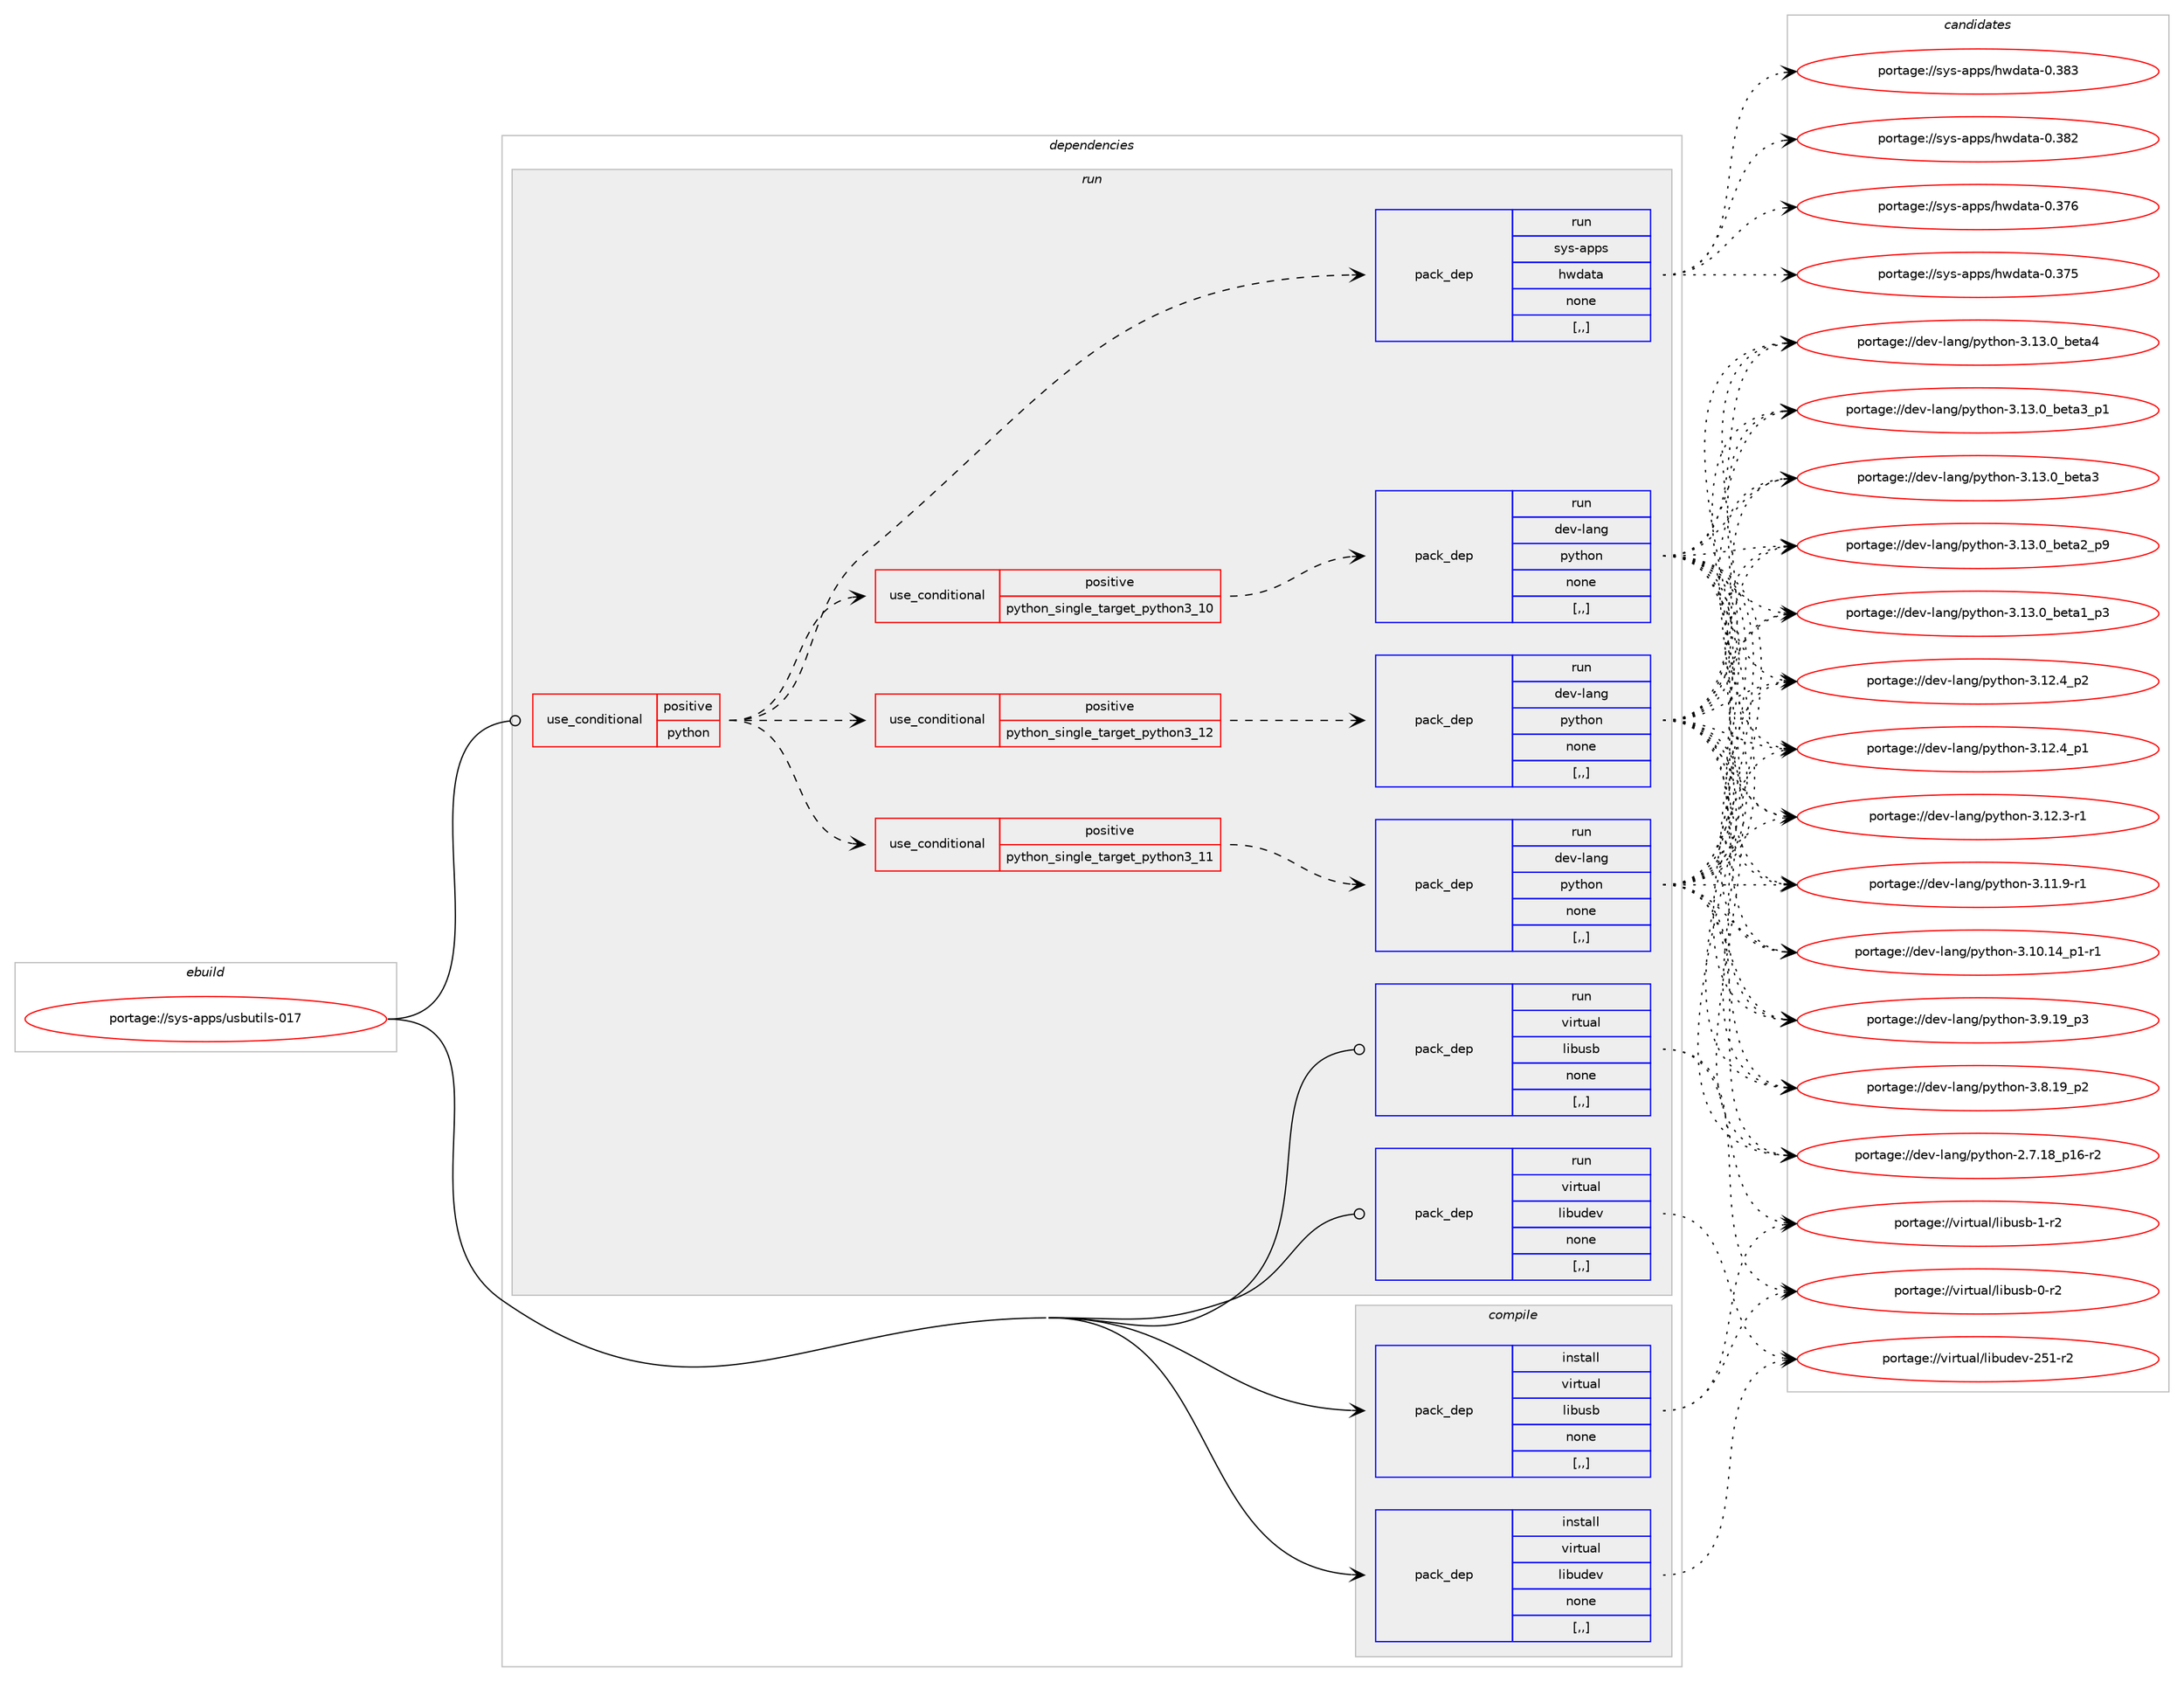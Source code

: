 digraph prolog {

# *************
# Graph options
# *************

newrank=true;
concentrate=true;
compound=true;
graph [rankdir=LR,fontname=Helvetica,fontsize=10,ranksep=1.5];#, ranksep=2.5, nodesep=0.2];
edge  [arrowhead=vee];
node  [fontname=Helvetica,fontsize=10];

# **********
# The ebuild
# **********

subgraph cluster_leftcol {
color=gray;
label=<<i>ebuild</i>>;
id [label="portage://sys-apps/usbutils-017", color=red, width=4, href="../sys-apps/usbutils-017.svg"];
}

# ****************
# The dependencies
# ****************

subgraph cluster_midcol {
color=gray;
label=<<i>dependencies</i>>;
subgraph cluster_compile {
fillcolor="#eeeeee";
style=filled;
label=<<i>compile</i>>;
subgraph pack309919 {
dependency425631 [label=<<TABLE BORDER="0" CELLBORDER="1" CELLSPACING="0" CELLPADDING="4" WIDTH="220"><TR><TD ROWSPAN="6" CELLPADDING="30">pack_dep</TD></TR><TR><TD WIDTH="110">install</TD></TR><TR><TD>virtual</TD></TR><TR><TD>libudev</TD></TR><TR><TD>none</TD></TR><TR><TD>[,,]</TD></TR></TABLE>>, shape=none, color=blue];
}
id:e -> dependency425631:w [weight=20,style="solid",arrowhead="vee"];
subgraph pack309920 {
dependency425632 [label=<<TABLE BORDER="0" CELLBORDER="1" CELLSPACING="0" CELLPADDING="4" WIDTH="220"><TR><TD ROWSPAN="6" CELLPADDING="30">pack_dep</TD></TR><TR><TD WIDTH="110">install</TD></TR><TR><TD>virtual</TD></TR><TR><TD>libusb</TD></TR><TR><TD>none</TD></TR><TR><TD>[,,]</TD></TR></TABLE>>, shape=none, color=blue];
}
id:e -> dependency425632:w [weight=20,style="solid",arrowhead="vee"];
}
subgraph cluster_compileandrun {
fillcolor="#eeeeee";
style=filled;
label=<<i>compile and run</i>>;
}
subgraph cluster_run {
fillcolor="#eeeeee";
style=filled;
label=<<i>run</i>>;
subgraph cond112784 {
dependency425633 [label=<<TABLE BORDER="0" CELLBORDER="1" CELLSPACING="0" CELLPADDING="4"><TR><TD ROWSPAN="3" CELLPADDING="10">use_conditional</TD></TR><TR><TD>positive</TD></TR><TR><TD>python</TD></TR></TABLE>>, shape=none, color=red];
subgraph cond112785 {
dependency425634 [label=<<TABLE BORDER="0" CELLBORDER="1" CELLSPACING="0" CELLPADDING="4"><TR><TD ROWSPAN="3" CELLPADDING="10">use_conditional</TD></TR><TR><TD>positive</TD></TR><TR><TD>python_single_target_python3_10</TD></TR></TABLE>>, shape=none, color=red];
subgraph pack309921 {
dependency425635 [label=<<TABLE BORDER="0" CELLBORDER="1" CELLSPACING="0" CELLPADDING="4" WIDTH="220"><TR><TD ROWSPAN="6" CELLPADDING="30">pack_dep</TD></TR><TR><TD WIDTH="110">run</TD></TR><TR><TD>dev-lang</TD></TR><TR><TD>python</TD></TR><TR><TD>none</TD></TR><TR><TD>[,,]</TD></TR></TABLE>>, shape=none, color=blue];
}
dependency425634:e -> dependency425635:w [weight=20,style="dashed",arrowhead="vee"];
}
dependency425633:e -> dependency425634:w [weight=20,style="dashed",arrowhead="vee"];
subgraph cond112786 {
dependency425636 [label=<<TABLE BORDER="0" CELLBORDER="1" CELLSPACING="0" CELLPADDING="4"><TR><TD ROWSPAN="3" CELLPADDING="10">use_conditional</TD></TR><TR><TD>positive</TD></TR><TR><TD>python_single_target_python3_11</TD></TR></TABLE>>, shape=none, color=red];
subgraph pack309922 {
dependency425637 [label=<<TABLE BORDER="0" CELLBORDER="1" CELLSPACING="0" CELLPADDING="4" WIDTH="220"><TR><TD ROWSPAN="6" CELLPADDING="30">pack_dep</TD></TR><TR><TD WIDTH="110">run</TD></TR><TR><TD>dev-lang</TD></TR><TR><TD>python</TD></TR><TR><TD>none</TD></TR><TR><TD>[,,]</TD></TR></TABLE>>, shape=none, color=blue];
}
dependency425636:e -> dependency425637:w [weight=20,style="dashed",arrowhead="vee"];
}
dependency425633:e -> dependency425636:w [weight=20,style="dashed",arrowhead="vee"];
subgraph cond112787 {
dependency425638 [label=<<TABLE BORDER="0" CELLBORDER="1" CELLSPACING="0" CELLPADDING="4"><TR><TD ROWSPAN="3" CELLPADDING="10">use_conditional</TD></TR><TR><TD>positive</TD></TR><TR><TD>python_single_target_python3_12</TD></TR></TABLE>>, shape=none, color=red];
subgraph pack309923 {
dependency425639 [label=<<TABLE BORDER="0" CELLBORDER="1" CELLSPACING="0" CELLPADDING="4" WIDTH="220"><TR><TD ROWSPAN="6" CELLPADDING="30">pack_dep</TD></TR><TR><TD WIDTH="110">run</TD></TR><TR><TD>dev-lang</TD></TR><TR><TD>python</TD></TR><TR><TD>none</TD></TR><TR><TD>[,,]</TD></TR></TABLE>>, shape=none, color=blue];
}
dependency425638:e -> dependency425639:w [weight=20,style="dashed",arrowhead="vee"];
}
dependency425633:e -> dependency425638:w [weight=20,style="dashed",arrowhead="vee"];
subgraph pack309924 {
dependency425640 [label=<<TABLE BORDER="0" CELLBORDER="1" CELLSPACING="0" CELLPADDING="4" WIDTH="220"><TR><TD ROWSPAN="6" CELLPADDING="30">pack_dep</TD></TR><TR><TD WIDTH="110">run</TD></TR><TR><TD>sys-apps</TD></TR><TR><TD>hwdata</TD></TR><TR><TD>none</TD></TR><TR><TD>[,,]</TD></TR></TABLE>>, shape=none, color=blue];
}
dependency425633:e -> dependency425640:w [weight=20,style="dashed",arrowhead="vee"];
}
id:e -> dependency425633:w [weight=20,style="solid",arrowhead="odot"];
subgraph pack309925 {
dependency425641 [label=<<TABLE BORDER="0" CELLBORDER="1" CELLSPACING="0" CELLPADDING="4" WIDTH="220"><TR><TD ROWSPAN="6" CELLPADDING="30">pack_dep</TD></TR><TR><TD WIDTH="110">run</TD></TR><TR><TD>virtual</TD></TR><TR><TD>libudev</TD></TR><TR><TD>none</TD></TR><TR><TD>[,,]</TD></TR></TABLE>>, shape=none, color=blue];
}
id:e -> dependency425641:w [weight=20,style="solid",arrowhead="odot"];
subgraph pack309926 {
dependency425642 [label=<<TABLE BORDER="0" CELLBORDER="1" CELLSPACING="0" CELLPADDING="4" WIDTH="220"><TR><TD ROWSPAN="6" CELLPADDING="30">pack_dep</TD></TR><TR><TD WIDTH="110">run</TD></TR><TR><TD>virtual</TD></TR><TR><TD>libusb</TD></TR><TR><TD>none</TD></TR><TR><TD>[,,]</TD></TR></TABLE>>, shape=none, color=blue];
}
id:e -> dependency425642:w [weight=20,style="solid",arrowhead="odot"];
}
}

# **************
# The candidates
# **************

subgraph cluster_choices {
rank=same;
color=gray;
label=<<i>candidates</i>>;

subgraph choice309919 {
color=black;
nodesep=1;
choice118105114116117971084710810598117100101118455053494511450 [label="portage://virtual/libudev-251-r2", color=red, width=4,href="../virtual/libudev-251-r2.svg"];
dependency425631:e -> choice118105114116117971084710810598117100101118455053494511450:w [style=dotted,weight="100"];
}
subgraph choice309920 {
color=black;
nodesep=1;
choice1181051141161179710847108105981171159845494511450 [label="portage://virtual/libusb-1-r2", color=red, width=4,href="../virtual/libusb-1-r2.svg"];
choice1181051141161179710847108105981171159845484511450 [label="portage://virtual/libusb-0-r2", color=red, width=4,href="../virtual/libusb-0-r2.svg"];
dependency425632:e -> choice1181051141161179710847108105981171159845494511450:w [style=dotted,weight="100"];
dependency425632:e -> choice1181051141161179710847108105981171159845484511450:w [style=dotted,weight="100"];
}
subgraph choice309921 {
color=black;
nodesep=1;
choice1001011184510897110103471121211161041111104551464951464895981011169752 [label="portage://dev-lang/python-3.13.0_beta4", color=red, width=4,href="../dev-lang/python-3.13.0_beta4.svg"];
choice10010111845108971101034711212111610411111045514649514648959810111697519511249 [label="portage://dev-lang/python-3.13.0_beta3_p1", color=red, width=4,href="../dev-lang/python-3.13.0_beta3_p1.svg"];
choice1001011184510897110103471121211161041111104551464951464895981011169751 [label="portage://dev-lang/python-3.13.0_beta3", color=red, width=4,href="../dev-lang/python-3.13.0_beta3.svg"];
choice10010111845108971101034711212111610411111045514649514648959810111697509511257 [label="portage://dev-lang/python-3.13.0_beta2_p9", color=red, width=4,href="../dev-lang/python-3.13.0_beta2_p9.svg"];
choice10010111845108971101034711212111610411111045514649514648959810111697499511251 [label="portage://dev-lang/python-3.13.0_beta1_p3", color=red, width=4,href="../dev-lang/python-3.13.0_beta1_p3.svg"];
choice100101118451089711010347112121116104111110455146495046529511250 [label="portage://dev-lang/python-3.12.4_p2", color=red, width=4,href="../dev-lang/python-3.12.4_p2.svg"];
choice100101118451089711010347112121116104111110455146495046529511249 [label="portage://dev-lang/python-3.12.4_p1", color=red, width=4,href="../dev-lang/python-3.12.4_p1.svg"];
choice100101118451089711010347112121116104111110455146495046514511449 [label="portage://dev-lang/python-3.12.3-r1", color=red, width=4,href="../dev-lang/python-3.12.3-r1.svg"];
choice100101118451089711010347112121116104111110455146494946574511449 [label="portage://dev-lang/python-3.11.9-r1", color=red, width=4,href="../dev-lang/python-3.11.9-r1.svg"];
choice100101118451089711010347112121116104111110455146494846495295112494511449 [label="portage://dev-lang/python-3.10.14_p1-r1", color=red, width=4,href="../dev-lang/python-3.10.14_p1-r1.svg"];
choice100101118451089711010347112121116104111110455146574649579511251 [label="portage://dev-lang/python-3.9.19_p3", color=red, width=4,href="../dev-lang/python-3.9.19_p3.svg"];
choice100101118451089711010347112121116104111110455146564649579511250 [label="portage://dev-lang/python-3.8.19_p2", color=red, width=4,href="../dev-lang/python-3.8.19_p2.svg"];
choice100101118451089711010347112121116104111110455046554649569511249544511450 [label="portage://dev-lang/python-2.7.18_p16-r2", color=red, width=4,href="../dev-lang/python-2.7.18_p16-r2.svg"];
dependency425635:e -> choice1001011184510897110103471121211161041111104551464951464895981011169752:w [style=dotted,weight="100"];
dependency425635:e -> choice10010111845108971101034711212111610411111045514649514648959810111697519511249:w [style=dotted,weight="100"];
dependency425635:e -> choice1001011184510897110103471121211161041111104551464951464895981011169751:w [style=dotted,weight="100"];
dependency425635:e -> choice10010111845108971101034711212111610411111045514649514648959810111697509511257:w [style=dotted,weight="100"];
dependency425635:e -> choice10010111845108971101034711212111610411111045514649514648959810111697499511251:w [style=dotted,weight="100"];
dependency425635:e -> choice100101118451089711010347112121116104111110455146495046529511250:w [style=dotted,weight="100"];
dependency425635:e -> choice100101118451089711010347112121116104111110455146495046529511249:w [style=dotted,weight="100"];
dependency425635:e -> choice100101118451089711010347112121116104111110455146495046514511449:w [style=dotted,weight="100"];
dependency425635:e -> choice100101118451089711010347112121116104111110455146494946574511449:w [style=dotted,weight="100"];
dependency425635:e -> choice100101118451089711010347112121116104111110455146494846495295112494511449:w [style=dotted,weight="100"];
dependency425635:e -> choice100101118451089711010347112121116104111110455146574649579511251:w [style=dotted,weight="100"];
dependency425635:e -> choice100101118451089711010347112121116104111110455146564649579511250:w [style=dotted,weight="100"];
dependency425635:e -> choice100101118451089711010347112121116104111110455046554649569511249544511450:w [style=dotted,weight="100"];
}
subgraph choice309922 {
color=black;
nodesep=1;
choice1001011184510897110103471121211161041111104551464951464895981011169752 [label="portage://dev-lang/python-3.13.0_beta4", color=red, width=4,href="../dev-lang/python-3.13.0_beta4.svg"];
choice10010111845108971101034711212111610411111045514649514648959810111697519511249 [label="portage://dev-lang/python-3.13.0_beta3_p1", color=red, width=4,href="../dev-lang/python-3.13.0_beta3_p1.svg"];
choice1001011184510897110103471121211161041111104551464951464895981011169751 [label="portage://dev-lang/python-3.13.0_beta3", color=red, width=4,href="../dev-lang/python-3.13.0_beta3.svg"];
choice10010111845108971101034711212111610411111045514649514648959810111697509511257 [label="portage://dev-lang/python-3.13.0_beta2_p9", color=red, width=4,href="../dev-lang/python-3.13.0_beta2_p9.svg"];
choice10010111845108971101034711212111610411111045514649514648959810111697499511251 [label="portage://dev-lang/python-3.13.0_beta1_p3", color=red, width=4,href="../dev-lang/python-3.13.0_beta1_p3.svg"];
choice100101118451089711010347112121116104111110455146495046529511250 [label="portage://dev-lang/python-3.12.4_p2", color=red, width=4,href="../dev-lang/python-3.12.4_p2.svg"];
choice100101118451089711010347112121116104111110455146495046529511249 [label="portage://dev-lang/python-3.12.4_p1", color=red, width=4,href="../dev-lang/python-3.12.4_p1.svg"];
choice100101118451089711010347112121116104111110455146495046514511449 [label="portage://dev-lang/python-3.12.3-r1", color=red, width=4,href="../dev-lang/python-3.12.3-r1.svg"];
choice100101118451089711010347112121116104111110455146494946574511449 [label="portage://dev-lang/python-3.11.9-r1", color=red, width=4,href="../dev-lang/python-3.11.9-r1.svg"];
choice100101118451089711010347112121116104111110455146494846495295112494511449 [label="portage://dev-lang/python-3.10.14_p1-r1", color=red, width=4,href="../dev-lang/python-3.10.14_p1-r1.svg"];
choice100101118451089711010347112121116104111110455146574649579511251 [label="portage://dev-lang/python-3.9.19_p3", color=red, width=4,href="../dev-lang/python-3.9.19_p3.svg"];
choice100101118451089711010347112121116104111110455146564649579511250 [label="portage://dev-lang/python-3.8.19_p2", color=red, width=4,href="../dev-lang/python-3.8.19_p2.svg"];
choice100101118451089711010347112121116104111110455046554649569511249544511450 [label="portage://dev-lang/python-2.7.18_p16-r2", color=red, width=4,href="../dev-lang/python-2.7.18_p16-r2.svg"];
dependency425637:e -> choice1001011184510897110103471121211161041111104551464951464895981011169752:w [style=dotted,weight="100"];
dependency425637:e -> choice10010111845108971101034711212111610411111045514649514648959810111697519511249:w [style=dotted,weight="100"];
dependency425637:e -> choice1001011184510897110103471121211161041111104551464951464895981011169751:w [style=dotted,weight="100"];
dependency425637:e -> choice10010111845108971101034711212111610411111045514649514648959810111697509511257:w [style=dotted,weight="100"];
dependency425637:e -> choice10010111845108971101034711212111610411111045514649514648959810111697499511251:w [style=dotted,weight="100"];
dependency425637:e -> choice100101118451089711010347112121116104111110455146495046529511250:w [style=dotted,weight="100"];
dependency425637:e -> choice100101118451089711010347112121116104111110455146495046529511249:w [style=dotted,weight="100"];
dependency425637:e -> choice100101118451089711010347112121116104111110455146495046514511449:w [style=dotted,weight="100"];
dependency425637:e -> choice100101118451089711010347112121116104111110455146494946574511449:w [style=dotted,weight="100"];
dependency425637:e -> choice100101118451089711010347112121116104111110455146494846495295112494511449:w [style=dotted,weight="100"];
dependency425637:e -> choice100101118451089711010347112121116104111110455146574649579511251:w [style=dotted,weight="100"];
dependency425637:e -> choice100101118451089711010347112121116104111110455146564649579511250:w [style=dotted,weight="100"];
dependency425637:e -> choice100101118451089711010347112121116104111110455046554649569511249544511450:w [style=dotted,weight="100"];
}
subgraph choice309923 {
color=black;
nodesep=1;
choice1001011184510897110103471121211161041111104551464951464895981011169752 [label="portage://dev-lang/python-3.13.0_beta4", color=red, width=4,href="../dev-lang/python-3.13.0_beta4.svg"];
choice10010111845108971101034711212111610411111045514649514648959810111697519511249 [label="portage://dev-lang/python-3.13.0_beta3_p1", color=red, width=4,href="../dev-lang/python-3.13.0_beta3_p1.svg"];
choice1001011184510897110103471121211161041111104551464951464895981011169751 [label="portage://dev-lang/python-3.13.0_beta3", color=red, width=4,href="../dev-lang/python-3.13.0_beta3.svg"];
choice10010111845108971101034711212111610411111045514649514648959810111697509511257 [label="portage://dev-lang/python-3.13.0_beta2_p9", color=red, width=4,href="../dev-lang/python-3.13.0_beta2_p9.svg"];
choice10010111845108971101034711212111610411111045514649514648959810111697499511251 [label="portage://dev-lang/python-3.13.0_beta1_p3", color=red, width=4,href="../dev-lang/python-3.13.0_beta1_p3.svg"];
choice100101118451089711010347112121116104111110455146495046529511250 [label="portage://dev-lang/python-3.12.4_p2", color=red, width=4,href="../dev-lang/python-3.12.4_p2.svg"];
choice100101118451089711010347112121116104111110455146495046529511249 [label="portage://dev-lang/python-3.12.4_p1", color=red, width=4,href="../dev-lang/python-3.12.4_p1.svg"];
choice100101118451089711010347112121116104111110455146495046514511449 [label="portage://dev-lang/python-3.12.3-r1", color=red, width=4,href="../dev-lang/python-3.12.3-r1.svg"];
choice100101118451089711010347112121116104111110455146494946574511449 [label="portage://dev-lang/python-3.11.9-r1", color=red, width=4,href="../dev-lang/python-3.11.9-r1.svg"];
choice100101118451089711010347112121116104111110455146494846495295112494511449 [label="portage://dev-lang/python-3.10.14_p1-r1", color=red, width=4,href="../dev-lang/python-3.10.14_p1-r1.svg"];
choice100101118451089711010347112121116104111110455146574649579511251 [label="portage://dev-lang/python-3.9.19_p3", color=red, width=4,href="../dev-lang/python-3.9.19_p3.svg"];
choice100101118451089711010347112121116104111110455146564649579511250 [label="portage://dev-lang/python-3.8.19_p2", color=red, width=4,href="../dev-lang/python-3.8.19_p2.svg"];
choice100101118451089711010347112121116104111110455046554649569511249544511450 [label="portage://dev-lang/python-2.7.18_p16-r2", color=red, width=4,href="../dev-lang/python-2.7.18_p16-r2.svg"];
dependency425639:e -> choice1001011184510897110103471121211161041111104551464951464895981011169752:w [style=dotted,weight="100"];
dependency425639:e -> choice10010111845108971101034711212111610411111045514649514648959810111697519511249:w [style=dotted,weight="100"];
dependency425639:e -> choice1001011184510897110103471121211161041111104551464951464895981011169751:w [style=dotted,weight="100"];
dependency425639:e -> choice10010111845108971101034711212111610411111045514649514648959810111697509511257:w [style=dotted,weight="100"];
dependency425639:e -> choice10010111845108971101034711212111610411111045514649514648959810111697499511251:w [style=dotted,weight="100"];
dependency425639:e -> choice100101118451089711010347112121116104111110455146495046529511250:w [style=dotted,weight="100"];
dependency425639:e -> choice100101118451089711010347112121116104111110455146495046529511249:w [style=dotted,weight="100"];
dependency425639:e -> choice100101118451089711010347112121116104111110455146495046514511449:w [style=dotted,weight="100"];
dependency425639:e -> choice100101118451089711010347112121116104111110455146494946574511449:w [style=dotted,weight="100"];
dependency425639:e -> choice100101118451089711010347112121116104111110455146494846495295112494511449:w [style=dotted,weight="100"];
dependency425639:e -> choice100101118451089711010347112121116104111110455146574649579511251:w [style=dotted,weight="100"];
dependency425639:e -> choice100101118451089711010347112121116104111110455146564649579511250:w [style=dotted,weight="100"];
dependency425639:e -> choice100101118451089711010347112121116104111110455046554649569511249544511450:w [style=dotted,weight="100"];
}
subgraph choice309924 {
color=black;
nodesep=1;
choice1151211154597112112115471041191009711697454846515651 [label="portage://sys-apps/hwdata-0.383", color=red, width=4,href="../sys-apps/hwdata-0.383.svg"];
choice1151211154597112112115471041191009711697454846515650 [label="portage://sys-apps/hwdata-0.382", color=red, width=4,href="../sys-apps/hwdata-0.382.svg"];
choice1151211154597112112115471041191009711697454846515554 [label="portage://sys-apps/hwdata-0.376", color=red, width=4,href="../sys-apps/hwdata-0.376.svg"];
choice1151211154597112112115471041191009711697454846515553 [label="portage://sys-apps/hwdata-0.375", color=red, width=4,href="../sys-apps/hwdata-0.375.svg"];
dependency425640:e -> choice1151211154597112112115471041191009711697454846515651:w [style=dotted,weight="100"];
dependency425640:e -> choice1151211154597112112115471041191009711697454846515650:w [style=dotted,weight="100"];
dependency425640:e -> choice1151211154597112112115471041191009711697454846515554:w [style=dotted,weight="100"];
dependency425640:e -> choice1151211154597112112115471041191009711697454846515553:w [style=dotted,weight="100"];
}
subgraph choice309925 {
color=black;
nodesep=1;
choice118105114116117971084710810598117100101118455053494511450 [label="portage://virtual/libudev-251-r2", color=red, width=4,href="../virtual/libudev-251-r2.svg"];
dependency425641:e -> choice118105114116117971084710810598117100101118455053494511450:w [style=dotted,weight="100"];
}
subgraph choice309926 {
color=black;
nodesep=1;
choice1181051141161179710847108105981171159845494511450 [label="portage://virtual/libusb-1-r2", color=red, width=4,href="../virtual/libusb-1-r2.svg"];
choice1181051141161179710847108105981171159845484511450 [label="portage://virtual/libusb-0-r2", color=red, width=4,href="../virtual/libusb-0-r2.svg"];
dependency425642:e -> choice1181051141161179710847108105981171159845494511450:w [style=dotted,weight="100"];
dependency425642:e -> choice1181051141161179710847108105981171159845484511450:w [style=dotted,weight="100"];
}
}

}
